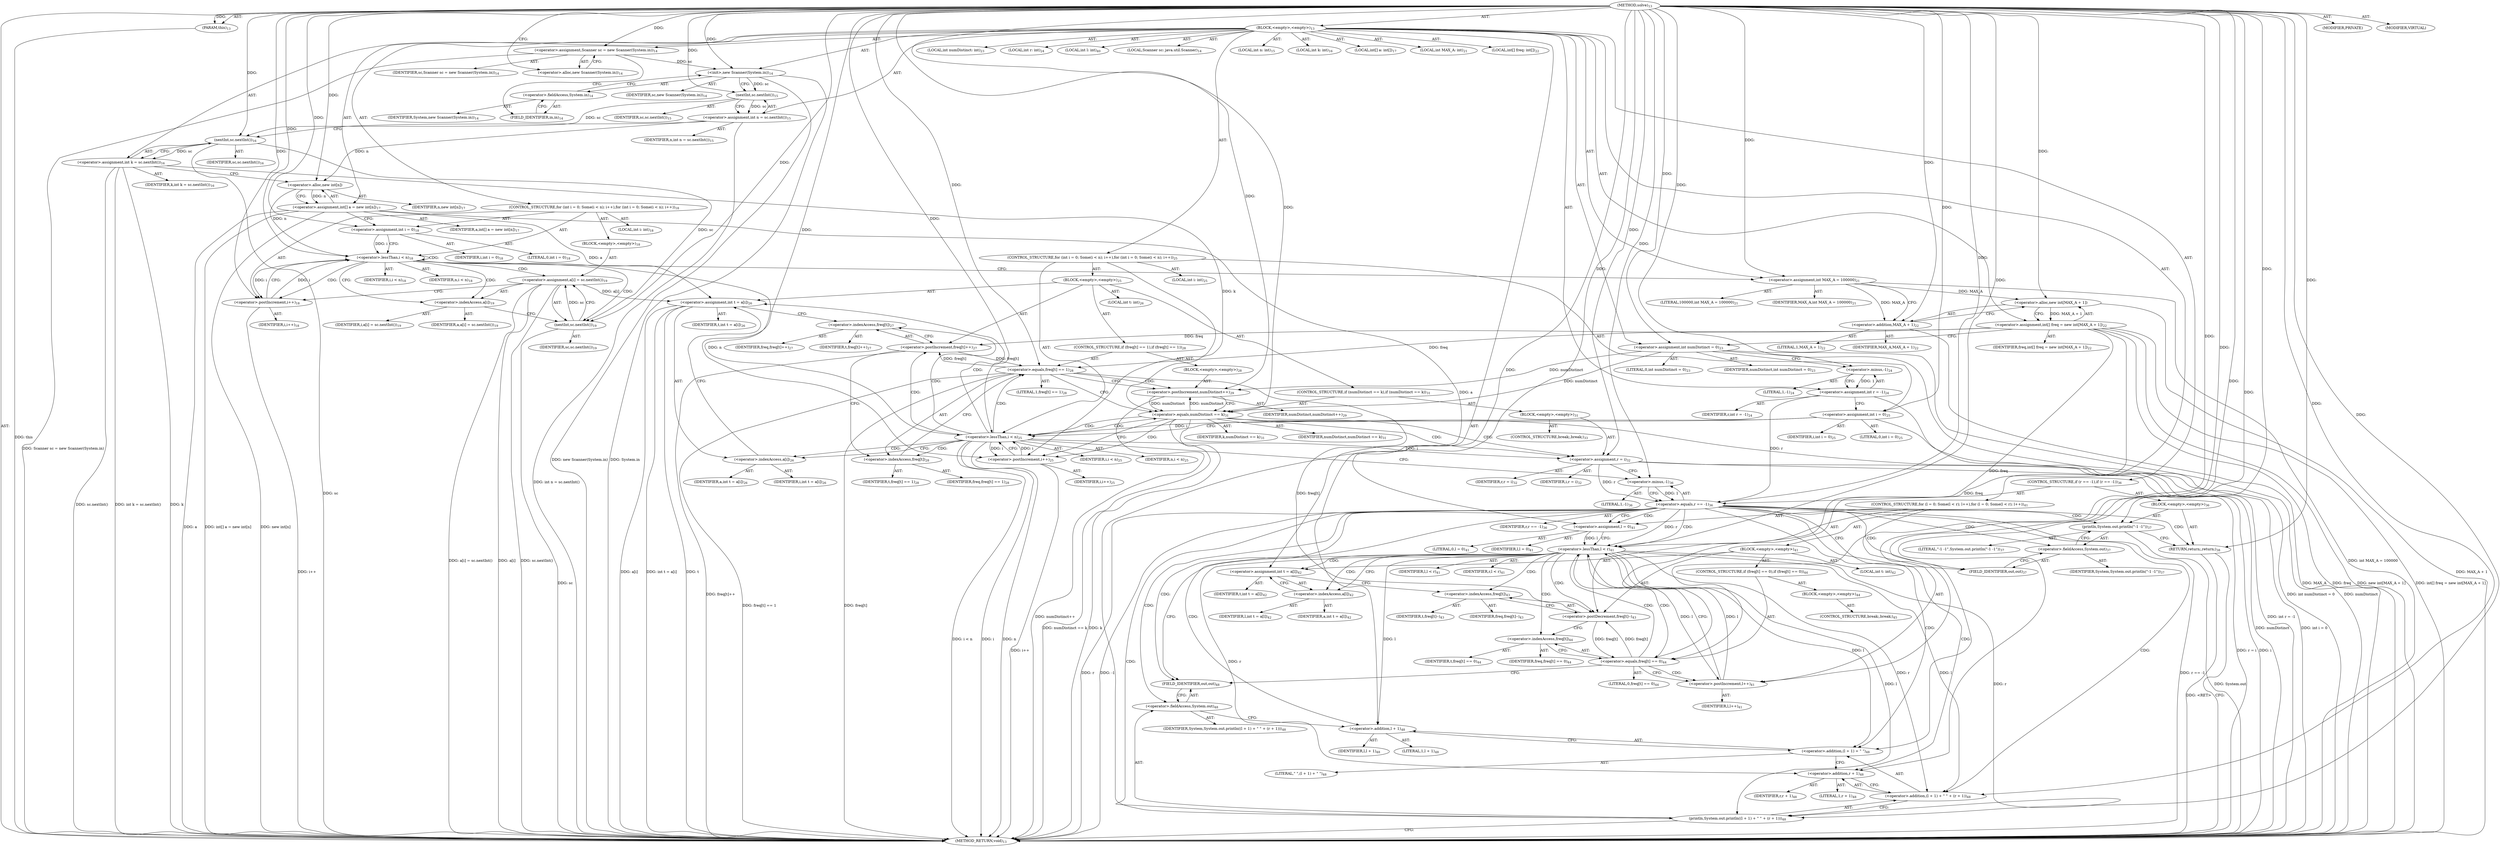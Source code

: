 digraph "solve" {  
"34" [label = <(METHOD,solve)<SUB>13</SUB>> ]
"35" [label = <(PARAM,this)<SUB>13</SUB>> ]
"36" [label = <(BLOCK,&lt;empty&gt;,&lt;empty&gt;)<SUB>13</SUB>> ]
"4" [label = <(LOCAL,Scanner sc: java.util.Scanner)<SUB>14</SUB>> ]
"37" [label = <(&lt;operator&gt;.assignment,Scanner sc = new Scanner(System.in))<SUB>14</SUB>> ]
"38" [label = <(IDENTIFIER,sc,Scanner sc = new Scanner(System.in))<SUB>14</SUB>> ]
"39" [label = <(&lt;operator&gt;.alloc,new Scanner(System.in))<SUB>14</SUB>> ]
"40" [label = <(&lt;init&gt;,new Scanner(System.in))<SUB>14</SUB>> ]
"3" [label = <(IDENTIFIER,sc,new Scanner(System.in))<SUB>14</SUB>> ]
"41" [label = <(&lt;operator&gt;.fieldAccess,System.in)<SUB>14</SUB>> ]
"42" [label = <(IDENTIFIER,System,new Scanner(System.in))<SUB>14</SUB>> ]
"43" [label = <(FIELD_IDENTIFIER,in,in)<SUB>14</SUB>> ]
"44" [label = <(LOCAL,int n: int)<SUB>15</SUB>> ]
"45" [label = <(&lt;operator&gt;.assignment,int n = sc.nextInt())<SUB>15</SUB>> ]
"46" [label = <(IDENTIFIER,n,int n = sc.nextInt())<SUB>15</SUB>> ]
"47" [label = <(nextInt,sc.nextInt())<SUB>15</SUB>> ]
"48" [label = <(IDENTIFIER,sc,sc.nextInt())<SUB>15</SUB>> ]
"49" [label = <(LOCAL,int k: int)<SUB>16</SUB>> ]
"50" [label = <(&lt;operator&gt;.assignment,int k = sc.nextInt())<SUB>16</SUB>> ]
"51" [label = <(IDENTIFIER,k,int k = sc.nextInt())<SUB>16</SUB>> ]
"52" [label = <(nextInt,sc.nextInt())<SUB>16</SUB>> ]
"53" [label = <(IDENTIFIER,sc,sc.nextInt())<SUB>16</SUB>> ]
"54" [label = <(LOCAL,int[] a: int[])<SUB>17</SUB>> ]
"55" [label = <(&lt;operator&gt;.assignment,int[] a = new int[n])<SUB>17</SUB>> ]
"56" [label = <(IDENTIFIER,a,int[] a = new int[n])<SUB>17</SUB>> ]
"57" [label = <(&lt;operator&gt;.alloc,new int[n])> ]
"58" [label = <(IDENTIFIER,n,new int[n])<SUB>17</SUB>> ]
"59" [label = <(CONTROL_STRUCTURE,for (int i = 0; Some(i &lt; n); i++),for (int i = 0; Some(i &lt; n); i++))<SUB>18</SUB>> ]
"60" [label = <(LOCAL,int i: int)<SUB>18</SUB>> ]
"61" [label = <(&lt;operator&gt;.assignment,int i = 0)<SUB>18</SUB>> ]
"62" [label = <(IDENTIFIER,i,int i = 0)<SUB>18</SUB>> ]
"63" [label = <(LITERAL,0,int i = 0)<SUB>18</SUB>> ]
"64" [label = <(&lt;operator&gt;.lessThan,i &lt; n)<SUB>18</SUB>> ]
"65" [label = <(IDENTIFIER,i,i &lt; n)<SUB>18</SUB>> ]
"66" [label = <(IDENTIFIER,n,i &lt; n)<SUB>18</SUB>> ]
"67" [label = <(&lt;operator&gt;.postIncrement,i++)<SUB>18</SUB>> ]
"68" [label = <(IDENTIFIER,i,i++)<SUB>18</SUB>> ]
"69" [label = <(BLOCK,&lt;empty&gt;,&lt;empty&gt;)<SUB>18</SUB>> ]
"70" [label = <(&lt;operator&gt;.assignment,a[i] = sc.nextInt())<SUB>19</SUB>> ]
"71" [label = <(&lt;operator&gt;.indexAccess,a[i])<SUB>19</SUB>> ]
"72" [label = <(IDENTIFIER,a,a[i] = sc.nextInt())<SUB>19</SUB>> ]
"73" [label = <(IDENTIFIER,i,a[i] = sc.nextInt())<SUB>19</SUB>> ]
"74" [label = <(nextInt,sc.nextInt())<SUB>19</SUB>> ]
"75" [label = <(IDENTIFIER,sc,sc.nextInt())<SUB>19</SUB>> ]
"76" [label = <(LOCAL,int MAX_A: int)<SUB>21</SUB>> ]
"77" [label = <(&lt;operator&gt;.assignment,int MAX_A = 100000)<SUB>21</SUB>> ]
"78" [label = <(IDENTIFIER,MAX_A,int MAX_A = 100000)<SUB>21</SUB>> ]
"79" [label = <(LITERAL,100000,int MAX_A = 100000)<SUB>21</SUB>> ]
"80" [label = <(LOCAL,int[] freq: int[])<SUB>22</SUB>> ]
"81" [label = <(&lt;operator&gt;.assignment,int[] freq = new int[MAX_A + 1])<SUB>22</SUB>> ]
"82" [label = <(IDENTIFIER,freq,int[] freq = new int[MAX_A + 1])<SUB>22</SUB>> ]
"83" [label = <(&lt;operator&gt;.alloc,new int[MAX_A + 1])> ]
"84" [label = <(&lt;operator&gt;.addition,MAX_A + 1)<SUB>22</SUB>> ]
"85" [label = <(IDENTIFIER,MAX_A,MAX_A + 1)<SUB>22</SUB>> ]
"86" [label = <(LITERAL,1,MAX_A + 1)<SUB>22</SUB>> ]
"87" [label = <(LOCAL,int numDistinct: int)<SUB>23</SUB>> ]
"88" [label = <(&lt;operator&gt;.assignment,int numDistinct = 0)<SUB>23</SUB>> ]
"89" [label = <(IDENTIFIER,numDistinct,int numDistinct = 0)<SUB>23</SUB>> ]
"90" [label = <(LITERAL,0,int numDistinct = 0)<SUB>23</SUB>> ]
"91" [label = <(LOCAL,int r: int)<SUB>24</SUB>> ]
"92" [label = <(&lt;operator&gt;.assignment,int r = -1)<SUB>24</SUB>> ]
"93" [label = <(IDENTIFIER,r,int r = -1)<SUB>24</SUB>> ]
"94" [label = <(&lt;operator&gt;.minus,-1)<SUB>24</SUB>> ]
"95" [label = <(LITERAL,1,-1)<SUB>24</SUB>> ]
"96" [label = <(CONTROL_STRUCTURE,for (int i = 0; Some(i &lt; n); i++),for (int i = 0; Some(i &lt; n); i++))<SUB>25</SUB>> ]
"97" [label = <(LOCAL,int i: int)<SUB>25</SUB>> ]
"98" [label = <(&lt;operator&gt;.assignment,int i = 0)<SUB>25</SUB>> ]
"99" [label = <(IDENTIFIER,i,int i = 0)<SUB>25</SUB>> ]
"100" [label = <(LITERAL,0,int i = 0)<SUB>25</SUB>> ]
"101" [label = <(&lt;operator&gt;.lessThan,i &lt; n)<SUB>25</SUB>> ]
"102" [label = <(IDENTIFIER,i,i &lt; n)<SUB>25</SUB>> ]
"103" [label = <(IDENTIFIER,n,i &lt; n)<SUB>25</SUB>> ]
"104" [label = <(&lt;operator&gt;.postIncrement,i++)<SUB>25</SUB>> ]
"105" [label = <(IDENTIFIER,i,i++)<SUB>25</SUB>> ]
"106" [label = <(BLOCK,&lt;empty&gt;,&lt;empty&gt;)<SUB>25</SUB>> ]
"107" [label = <(LOCAL,int t: int)<SUB>26</SUB>> ]
"108" [label = <(&lt;operator&gt;.assignment,int t = a[i])<SUB>26</SUB>> ]
"109" [label = <(IDENTIFIER,t,int t = a[i])<SUB>26</SUB>> ]
"110" [label = <(&lt;operator&gt;.indexAccess,a[i])<SUB>26</SUB>> ]
"111" [label = <(IDENTIFIER,a,int t = a[i])<SUB>26</SUB>> ]
"112" [label = <(IDENTIFIER,i,int t = a[i])<SUB>26</SUB>> ]
"113" [label = <(&lt;operator&gt;.postIncrement,freq[t]++)<SUB>27</SUB>> ]
"114" [label = <(&lt;operator&gt;.indexAccess,freq[t])<SUB>27</SUB>> ]
"115" [label = <(IDENTIFIER,freq,freq[t]++)<SUB>27</SUB>> ]
"116" [label = <(IDENTIFIER,t,freq[t]++)<SUB>27</SUB>> ]
"117" [label = <(CONTROL_STRUCTURE,if (freq[t] == 1),if (freq[t] == 1))<SUB>28</SUB>> ]
"118" [label = <(&lt;operator&gt;.equals,freq[t] == 1)<SUB>28</SUB>> ]
"119" [label = <(&lt;operator&gt;.indexAccess,freq[t])<SUB>28</SUB>> ]
"120" [label = <(IDENTIFIER,freq,freq[t] == 1)<SUB>28</SUB>> ]
"121" [label = <(IDENTIFIER,t,freq[t] == 1)<SUB>28</SUB>> ]
"122" [label = <(LITERAL,1,freq[t] == 1)<SUB>28</SUB>> ]
"123" [label = <(BLOCK,&lt;empty&gt;,&lt;empty&gt;)<SUB>28</SUB>> ]
"124" [label = <(&lt;operator&gt;.postIncrement,numDistinct++)<SUB>29</SUB>> ]
"125" [label = <(IDENTIFIER,numDistinct,numDistinct++)<SUB>29</SUB>> ]
"126" [label = <(CONTROL_STRUCTURE,if (numDistinct == k),if (numDistinct == k))<SUB>31</SUB>> ]
"127" [label = <(&lt;operator&gt;.equals,numDistinct == k)<SUB>31</SUB>> ]
"128" [label = <(IDENTIFIER,numDistinct,numDistinct == k)<SUB>31</SUB>> ]
"129" [label = <(IDENTIFIER,k,numDistinct == k)<SUB>31</SUB>> ]
"130" [label = <(BLOCK,&lt;empty&gt;,&lt;empty&gt;)<SUB>31</SUB>> ]
"131" [label = <(&lt;operator&gt;.assignment,r = i)<SUB>32</SUB>> ]
"132" [label = <(IDENTIFIER,r,r = i)<SUB>32</SUB>> ]
"133" [label = <(IDENTIFIER,i,r = i)<SUB>32</SUB>> ]
"134" [label = <(CONTROL_STRUCTURE,break;,break;)<SUB>33</SUB>> ]
"135" [label = <(CONTROL_STRUCTURE,if (r == -1),if (r == -1))<SUB>36</SUB>> ]
"136" [label = <(&lt;operator&gt;.equals,r == -1)<SUB>36</SUB>> ]
"137" [label = <(IDENTIFIER,r,r == -1)<SUB>36</SUB>> ]
"138" [label = <(&lt;operator&gt;.minus,-1)<SUB>36</SUB>> ]
"139" [label = <(LITERAL,1,-1)<SUB>36</SUB>> ]
"140" [label = <(BLOCK,&lt;empty&gt;,&lt;empty&gt;)<SUB>36</SUB>> ]
"141" [label = <(println,System.out.println(&quot;-1 -1&quot;))<SUB>37</SUB>> ]
"142" [label = <(&lt;operator&gt;.fieldAccess,System.out)<SUB>37</SUB>> ]
"143" [label = <(IDENTIFIER,System,System.out.println(&quot;-1 -1&quot;))<SUB>37</SUB>> ]
"144" [label = <(FIELD_IDENTIFIER,out,out)<SUB>37</SUB>> ]
"145" [label = <(LITERAL,&quot;-1 -1&quot;,System.out.println(&quot;-1 -1&quot;))<SUB>37</SUB>> ]
"146" [label = <(RETURN,return;,return;)<SUB>38</SUB>> ]
"147" [label = <(LOCAL,int l: int)<SUB>40</SUB>> ]
"148" [label = <(CONTROL_STRUCTURE,for (l = 0; Some(l &lt; r); l++),for (l = 0; Some(l &lt; r); l++))<SUB>41</SUB>> ]
"149" [label = <(&lt;operator&gt;.assignment,l = 0)<SUB>41</SUB>> ]
"150" [label = <(IDENTIFIER,l,l = 0)<SUB>41</SUB>> ]
"151" [label = <(LITERAL,0,l = 0)<SUB>41</SUB>> ]
"152" [label = <(&lt;operator&gt;.lessThan,l &lt; r)<SUB>41</SUB>> ]
"153" [label = <(IDENTIFIER,l,l &lt; r)<SUB>41</SUB>> ]
"154" [label = <(IDENTIFIER,r,l &lt; r)<SUB>41</SUB>> ]
"155" [label = <(&lt;operator&gt;.postIncrement,l++)<SUB>41</SUB>> ]
"156" [label = <(IDENTIFIER,l,l++)<SUB>41</SUB>> ]
"157" [label = <(BLOCK,&lt;empty&gt;,&lt;empty&gt;)<SUB>41</SUB>> ]
"158" [label = <(LOCAL,int t: int)<SUB>42</SUB>> ]
"159" [label = <(&lt;operator&gt;.assignment,int t = a[l])<SUB>42</SUB>> ]
"160" [label = <(IDENTIFIER,t,int t = a[l])<SUB>42</SUB>> ]
"161" [label = <(&lt;operator&gt;.indexAccess,a[l])<SUB>42</SUB>> ]
"162" [label = <(IDENTIFIER,a,int t = a[l])<SUB>42</SUB>> ]
"163" [label = <(IDENTIFIER,l,int t = a[l])<SUB>42</SUB>> ]
"164" [label = <(&lt;operator&gt;.postDecrement,freq[t]--)<SUB>43</SUB>> ]
"165" [label = <(&lt;operator&gt;.indexAccess,freq[t])<SUB>43</SUB>> ]
"166" [label = <(IDENTIFIER,freq,freq[t]--)<SUB>43</SUB>> ]
"167" [label = <(IDENTIFIER,t,freq[t]--)<SUB>43</SUB>> ]
"168" [label = <(CONTROL_STRUCTURE,if (freq[t] == 0),if (freq[t] == 0))<SUB>44</SUB>> ]
"169" [label = <(&lt;operator&gt;.equals,freq[t] == 0)<SUB>44</SUB>> ]
"170" [label = <(&lt;operator&gt;.indexAccess,freq[t])<SUB>44</SUB>> ]
"171" [label = <(IDENTIFIER,freq,freq[t] == 0)<SUB>44</SUB>> ]
"172" [label = <(IDENTIFIER,t,freq[t] == 0)<SUB>44</SUB>> ]
"173" [label = <(LITERAL,0,freq[t] == 0)<SUB>44</SUB>> ]
"174" [label = <(BLOCK,&lt;empty&gt;,&lt;empty&gt;)<SUB>44</SUB>> ]
"175" [label = <(CONTROL_STRUCTURE,break;,break;)<SUB>45</SUB>> ]
"176" [label = <(println,System.out.println((l + 1) + &quot; &quot; + (r + 1)))<SUB>48</SUB>> ]
"177" [label = <(&lt;operator&gt;.fieldAccess,System.out)<SUB>48</SUB>> ]
"178" [label = <(IDENTIFIER,System,System.out.println((l + 1) + &quot; &quot; + (r + 1)))<SUB>48</SUB>> ]
"179" [label = <(FIELD_IDENTIFIER,out,out)<SUB>48</SUB>> ]
"180" [label = <(&lt;operator&gt;.addition,(l + 1) + &quot; &quot; + (r + 1))<SUB>48</SUB>> ]
"181" [label = <(&lt;operator&gt;.addition,(l + 1) + &quot; &quot;)<SUB>48</SUB>> ]
"182" [label = <(&lt;operator&gt;.addition,l + 1)<SUB>48</SUB>> ]
"183" [label = <(IDENTIFIER,l,l + 1)<SUB>48</SUB>> ]
"184" [label = <(LITERAL,1,l + 1)<SUB>48</SUB>> ]
"185" [label = <(LITERAL,&quot; &quot;,(l + 1) + &quot; &quot;)<SUB>48</SUB>> ]
"186" [label = <(&lt;operator&gt;.addition,r + 1)<SUB>48</SUB>> ]
"187" [label = <(IDENTIFIER,r,r + 1)<SUB>48</SUB>> ]
"188" [label = <(LITERAL,1,r + 1)<SUB>48</SUB>> ]
"189" [label = <(MODIFIER,PRIVATE)> ]
"190" [label = <(MODIFIER,VIRTUAL)> ]
"191" [label = <(METHOD_RETURN,void)<SUB>13</SUB>> ]
  "34" -> "35"  [ label = "AST: "] 
  "34" -> "36"  [ label = "AST: "] 
  "34" -> "189"  [ label = "AST: "] 
  "34" -> "190"  [ label = "AST: "] 
  "34" -> "191"  [ label = "AST: "] 
  "36" -> "4"  [ label = "AST: "] 
  "36" -> "37"  [ label = "AST: "] 
  "36" -> "40"  [ label = "AST: "] 
  "36" -> "44"  [ label = "AST: "] 
  "36" -> "45"  [ label = "AST: "] 
  "36" -> "49"  [ label = "AST: "] 
  "36" -> "50"  [ label = "AST: "] 
  "36" -> "54"  [ label = "AST: "] 
  "36" -> "55"  [ label = "AST: "] 
  "36" -> "59"  [ label = "AST: "] 
  "36" -> "76"  [ label = "AST: "] 
  "36" -> "77"  [ label = "AST: "] 
  "36" -> "80"  [ label = "AST: "] 
  "36" -> "81"  [ label = "AST: "] 
  "36" -> "87"  [ label = "AST: "] 
  "36" -> "88"  [ label = "AST: "] 
  "36" -> "91"  [ label = "AST: "] 
  "36" -> "92"  [ label = "AST: "] 
  "36" -> "96"  [ label = "AST: "] 
  "36" -> "135"  [ label = "AST: "] 
  "36" -> "147"  [ label = "AST: "] 
  "36" -> "148"  [ label = "AST: "] 
  "36" -> "176"  [ label = "AST: "] 
  "37" -> "38"  [ label = "AST: "] 
  "37" -> "39"  [ label = "AST: "] 
  "40" -> "3"  [ label = "AST: "] 
  "40" -> "41"  [ label = "AST: "] 
  "41" -> "42"  [ label = "AST: "] 
  "41" -> "43"  [ label = "AST: "] 
  "45" -> "46"  [ label = "AST: "] 
  "45" -> "47"  [ label = "AST: "] 
  "47" -> "48"  [ label = "AST: "] 
  "50" -> "51"  [ label = "AST: "] 
  "50" -> "52"  [ label = "AST: "] 
  "52" -> "53"  [ label = "AST: "] 
  "55" -> "56"  [ label = "AST: "] 
  "55" -> "57"  [ label = "AST: "] 
  "57" -> "58"  [ label = "AST: "] 
  "59" -> "60"  [ label = "AST: "] 
  "59" -> "61"  [ label = "AST: "] 
  "59" -> "64"  [ label = "AST: "] 
  "59" -> "67"  [ label = "AST: "] 
  "59" -> "69"  [ label = "AST: "] 
  "61" -> "62"  [ label = "AST: "] 
  "61" -> "63"  [ label = "AST: "] 
  "64" -> "65"  [ label = "AST: "] 
  "64" -> "66"  [ label = "AST: "] 
  "67" -> "68"  [ label = "AST: "] 
  "69" -> "70"  [ label = "AST: "] 
  "70" -> "71"  [ label = "AST: "] 
  "70" -> "74"  [ label = "AST: "] 
  "71" -> "72"  [ label = "AST: "] 
  "71" -> "73"  [ label = "AST: "] 
  "74" -> "75"  [ label = "AST: "] 
  "77" -> "78"  [ label = "AST: "] 
  "77" -> "79"  [ label = "AST: "] 
  "81" -> "82"  [ label = "AST: "] 
  "81" -> "83"  [ label = "AST: "] 
  "83" -> "84"  [ label = "AST: "] 
  "84" -> "85"  [ label = "AST: "] 
  "84" -> "86"  [ label = "AST: "] 
  "88" -> "89"  [ label = "AST: "] 
  "88" -> "90"  [ label = "AST: "] 
  "92" -> "93"  [ label = "AST: "] 
  "92" -> "94"  [ label = "AST: "] 
  "94" -> "95"  [ label = "AST: "] 
  "96" -> "97"  [ label = "AST: "] 
  "96" -> "98"  [ label = "AST: "] 
  "96" -> "101"  [ label = "AST: "] 
  "96" -> "104"  [ label = "AST: "] 
  "96" -> "106"  [ label = "AST: "] 
  "98" -> "99"  [ label = "AST: "] 
  "98" -> "100"  [ label = "AST: "] 
  "101" -> "102"  [ label = "AST: "] 
  "101" -> "103"  [ label = "AST: "] 
  "104" -> "105"  [ label = "AST: "] 
  "106" -> "107"  [ label = "AST: "] 
  "106" -> "108"  [ label = "AST: "] 
  "106" -> "113"  [ label = "AST: "] 
  "106" -> "117"  [ label = "AST: "] 
  "106" -> "126"  [ label = "AST: "] 
  "108" -> "109"  [ label = "AST: "] 
  "108" -> "110"  [ label = "AST: "] 
  "110" -> "111"  [ label = "AST: "] 
  "110" -> "112"  [ label = "AST: "] 
  "113" -> "114"  [ label = "AST: "] 
  "114" -> "115"  [ label = "AST: "] 
  "114" -> "116"  [ label = "AST: "] 
  "117" -> "118"  [ label = "AST: "] 
  "117" -> "123"  [ label = "AST: "] 
  "118" -> "119"  [ label = "AST: "] 
  "118" -> "122"  [ label = "AST: "] 
  "119" -> "120"  [ label = "AST: "] 
  "119" -> "121"  [ label = "AST: "] 
  "123" -> "124"  [ label = "AST: "] 
  "124" -> "125"  [ label = "AST: "] 
  "126" -> "127"  [ label = "AST: "] 
  "126" -> "130"  [ label = "AST: "] 
  "127" -> "128"  [ label = "AST: "] 
  "127" -> "129"  [ label = "AST: "] 
  "130" -> "131"  [ label = "AST: "] 
  "130" -> "134"  [ label = "AST: "] 
  "131" -> "132"  [ label = "AST: "] 
  "131" -> "133"  [ label = "AST: "] 
  "135" -> "136"  [ label = "AST: "] 
  "135" -> "140"  [ label = "AST: "] 
  "136" -> "137"  [ label = "AST: "] 
  "136" -> "138"  [ label = "AST: "] 
  "138" -> "139"  [ label = "AST: "] 
  "140" -> "141"  [ label = "AST: "] 
  "140" -> "146"  [ label = "AST: "] 
  "141" -> "142"  [ label = "AST: "] 
  "141" -> "145"  [ label = "AST: "] 
  "142" -> "143"  [ label = "AST: "] 
  "142" -> "144"  [ label = "AST: "] 
  "148" -> "149"  [ label = "AST: "] 
  "148" -> "152"  [ label = "AST: "] 
  "148" -> "155"  [ label = "AST: "] 
  "148" -> "157"  [ label = "AST: "] 
  "149" -> "150"  [ label = "AST: "] 
  "149" -> "151"  [ label = "AST: "] 
  "152" -> "153"  [ label = "AST: "] 
  "152" -> "154"  [ label = "AST: "] 
  "155" -> "156"  [ label = "AST: "] 
  "157" -> "158"  [ label = "AST: "] 
  "157" -> "159"  [ label = "AST: "] 
  "157" -> "164"  [ label = "AST: "] 
  "157" -> "168"  [ label = "AST: "] 
  "159" -> "160"  [ label = "AST: "] 
  "159" -> "161"  [ label = "AST: "] 
  "161" -> "162"  [ label = "AST: "] 
  "161" -> "163"  [ label = "AST: "] 
  "164" -> "165"  [ label = "AST: "] 
  "165" -> "166"  [ label = "AST: "] 
  "165" -> "167"  [ label = "AST: "] 
  "168" -> "169"  [ label = "AST: "] 
  "168" -> "174"  [ label = "AST: "] 
  "169" -> "170"  [ label = "AST: "] 
  "169" -> "173"  [ label = "AST: "] 
  "170" -> "171"  [ label = "AST: "] 
  "170" -> "172"  [ label = "AST: "] 
  "174" -> "175"  [ label = "AST: "] 
  "176" -> "177"  [ label = "AST: "] 
  "176" -> "180"  [ label = "AST: "] 
  "177" -> "178"  [ label = "AST: "] 
  "177" -> "179"  [ label = "AST: "] 
  "180" -> "181"  [ label = "AST: "] 
  "180" -> "186"  [ label = "AST: "] 
  "181" -> "182"  [ label = "AST: "] 
  "181" -> "185"  [ label = "AST: "] 
  "182" -> "183"  [ label = "AST: "] 
  "182" -> "184"  [ label = "AST: "] 
  "186" -> "187"  [ label = "AST: "] 
  "186" -> "188"  [ label = "AST: "] 
  "37" -> "43"  [ label = "CFG: "] 
  "40" -> "47"  [ label = "CFG: "] 
  "45" -> "52"  [ label = "CFG: "] 
  "50" -> "57"  [ label = "CFG: "] 
  "55" -> "61"  [ label = "CFG: "] 
  "77" -> "84"  [ label = "CFG: "] 
  "81" -> "88"  [ label = "CFG: "] 
  "88" -> "94"  [ label = "CFG: "] 
  "92" -> "98"  [ label = "CFG: "] 
  "176" -> "191"  [ label = "CFG: "] 
  "39" -> "37"  [ label = "CFG: "] 
  "41" -> "40"  [ label = "CFG: "] 
  "47" -> "45"  [ label = "CFG: "] 
  "52" -> "50"  [ label = "CFG: "] 
  "57" -> "55"  [ label = "CFG: "] 
  "61" -> "64"  [ label = "CFG: "] 
  "64" -> "71"  [ label = "CFG: "] 
  "64" -> "77"  [ label = "CFG: "] 
  "67" -> "64"  [ label = "CFG: "] 
  "83" -> "81"  [ label = "CFG: "] 
  "94" -> "92"  [ label = "CFG: "] 
  "98" -> "101"  [ label = "CFG: "] 
  "101" -> "110"  [ label = "CFG: "] 
  "101" -> "138"  [ label = "CFG: "] 
  "104" -> "101"  [ label = "CFG: "] 
  "136" -> "144"  [ label = "CFG: "] 
  "136" -> "149"  [ label = "CFG: "] 
  "149" -> "152"  [ label = "CFG: "] 
  "152" -> "161"  [ label = "CFG: "] 
  "152" -> "179"  [ label = "CFG: "] 
  "155" -> "152"  [ label = "CFG: "] 
  "177" -> "182"  [ label = "CFG: "] 
  "180" -> "176"  [ label = "CFG: "] 
  "43" -> "41"  [ label = "CFG: "] 
  "70" -> "67"  [ label = "CFG: "] 
  "84" -> "83"  [ label = "CFG: "] 
  "108" -> "114"  [ label = "CFG: "] 
  "113" -> "119"  [ label = "CFG: "] 
  "138" -> "136"  [ label = "CFG: "] 
  "141" -> "146"  [ label = "CFG: "] 
  "146" -> "191"  [ label = "CFG: "] 
  "159" -> "165"  [ label = "CFG: "] 
  "164" -> "170"  [ label = "CFG: "] 
  "179" -> "177"  [ label = "CFG: "] 
  "181" -> "186"  [ label = "CFG: "] 
  "186" -> "180"  [ label = "CFG: "] 
  "71" -> "74"  [ label = "CFG: "] 
  "74" -> "70"  [ label = "CFG: "] 
  "110" -> "108"  [ label = "CFG: "] 
  "114" -> "113"  [ label = "CFG: "] 
  "118" -> "124"  [ label = "CFG: "] 
  "118" -> "127"  [ label = "CFG: "] 
  "127" -> "131"  [ label = "CFG: "] 
  "127" -> "104"  [ label = "CFG: "] 
  "142" -> "141"  [ label = "CFG: "] 
  "161" -> "159"  [ label = "CFG: "] 
  "165" -> "164"  [ label = "CFG: "] 
  "169" -> "179"  [ label = "CFG: "] 
  "169" -> "155"  [ label = "CFG: "] 
  "182" -> "181"  [ label = "CFG: "] 
  "119" -> "118"  [ label = "CFG: "] 
  "124" -> "127"  [ label = "CFG: "] 
  "131" -> "138"  [ label = "CFG: "] 
  "144" -> "142"  [ label = "CFG: "] 
  "170" -> "169"  [ label = "CFG: "] 
  "34" -> "39"  [ label = "CFG: "] 
  "146" -> "191"  [ label = "DDG: &lt;RET&gt;"] 
  "35" -> "191"  [ label = "DDG: this"] 
  "37" -> "191"  [ label = "DDG: Scanner sc = new Scanner(System.in)"] 
  "40" -> "191"  [ label = "DDG: System.in"] 
  "40" -> "191"  [ label = "DDG: new Scanner(System.in)"] 
  "45" -> "191"  [ label = "DDG: int n = sc.nextInt()"] 
  "50" -> "191"  [ label = "DDG: k"] 
  "52" -> "191"  [ label = "DDG: sc"] 
  "50" -> "191"  [ label = "DDG: sc.nextInt()"] 
  "50" -> "191"  [ label = "DDG: int k = sc.nextInt()"] 
  "55" -> "191"  [ label = "DDG: a"] 
  "55" -> "191"  [ label = "DDG: new int[n]"] 
  "55" -> "191"  [ label = "DDG: int[] a = new int[n]"] 
  "77" -> "191"  [ label = "DDG: int MAX_A = 100000"] 
  "81" -> "191"  [ label = "DDG: freq"] 
  "84" -> "191"  [ label = "DDG: MAX_A"] 
  "83" -> "191"  [ label = "DDG: MAX_A + 1"] 
  "81" -> "191"  [ label = "DDG: new int[MAX_A + 1]"] 
  "81" -> "191"  [ label = "DDG: int[] freq = new int[MAX_A + 1]"] 
  "88" -> "191"  [ label = "DDG: numDistinct"] 
  "88" -> "191"  [ label = "DDG: int numDistinct = 0"] 
  "92" -> "191"  [ label = "DDG: int r = -1"] 
  "98" -> "191"  [ label = "DDG: int i = 0"] 
  "101" -> "191"  [ label = "DDG: i"] 
  "101" -> "191"  [ label = "DDG: n"] 
  "101" -> "191"  [ label = "DDG: i &lt; n"] 
  "108" -> "191"  [ label = "DDG: t"] 
  "108" -> "191"  [ label = "DDG: a[i]"] 
  "108" -> "191"  [ label = "DDG: int t = a[i]"] 
  "113" -> "191"  [ label = "DDG: freq[t]++"] 
  "118" -> "191"  [ label = "DDG: freq[t]"] 
  "118" -> "191"  [ label = "DDG: freq[t] == 1"] 
  "124" -> "191"  [ label = "DDG: numDistinct++"] 
  "127" -> "191"  [ label = "DDG: numDistinct"] 
  "127" -> "191"  [ label = "DDG: k"] 
  "127" -> "191"  [ label = "DDG: numDistinct == k"] 
  "104" -> "191"  [ label = "DDG: i++"] 
  "131" -> "191"  [ label = "DDG: i"] 
  "131" -> "191"  [ label = "DDG: r = i"] 
  "136" -> "191"  [ label = "DDG: r"] 
  "136" -> "191"  [ label = "DDG: -1"] 
  "136" -> "191"  [ label = "DDG: r == -1"] 
  "141" -> "191"  [ label = "DDG: System.out"] 
  "70" -> "191"  [ label = "DDG: a[i]"] 
  "74" -> "191"  [ label = "DDG: sc"] 
  "70" -> "191"  [ label = "DDG: sc.nextInt()"] 
  "70" -> "191"  [ label = "DDG: a[i] = sc.nextInt()"] 
  "67" -> "191"  [ label = "DDG: i++"] 
  "34" -> "35"  [ label = "DDG: "] 
  "34" -> "37"  [ label = "DDG: "] 
  "47" -> "45"  [ label = "DDG: sc"] 
  "52" -> "50"  [ label = "DDG: sc"] 
  "57" -> "55"  [ label = "DDG: n"] 
  "34" -> "77"  [ label = "DDG: "] 
  "83" -> "81"  [ label = "DDG: MAX_A + 1"] 
  "34" -> "88"  [ label = "DDG: "] 
  "94" -> "92"  [ label = "DDG: 1"] 
  "37" -> "40"  [ label = "DDG: sc"] 
  "34" -> "40"  [ label = "DDG: "] 
  "34" -> "61"  [ label = "DDG: "] 
  "34" -> "98"  [ label = "DDG: "] 
  "34" -> "149"  [ label = "DDG: "] 
  "152" -> "176"  [ label = "DDG: l"] 
  "34" -> "176"  [ label = "DDG: "] 
  "152" -> "176"  [ label = "DDG: r"] 
  "40" -> "47"  [ label = "DDG: sc"] 
  "34" -> "47"  [ label = "DDG: "] 
  "47" -> "52"  [ label = "DDG: sc"] 
  "34" -> "52"  [ label = "DDG: "] 
  "45" -> "57"  [ label = "DDG: n"] 
  "34" -> "57"  [ label = "DDG: "] 
  "61" -> "64"  [ label = "DDG: i"] 
  "67" -> "64"  [ label = "DDG: i"] 
  "34" -> "64"  [ label = "DDG: "] 
  "57" -> "64"  [ label = "DDG: n"] 
  "64" -> "67"  [ label = "DDG: i"] 
  "34" -> "67"  [ label = "DDG: "] 
  "74" -> "70"  [ label = "DDG: sc"] 
  "77" -> "83"  [ label = "DDG: MAX_A"] 
  "34" -> "83"  [ label = "DDG: "] 
  "34" -> "94"  [ label = "DDG: "] 
  "98" -> "101"  [ label = "DDG: i"] 
  "104" -> "101"  [ label = "DDG: i"] 
  "34" -> "101"  [ label = "DDG: "] 
  "64" -> "101"  [ label = "DDG: n"] 
  "101" -> "104"  [ label = "DDG: i"] 
  "34" -> "104"  [ label = "DDG: "] 
  "55" -> "108"  [ label = "DDG: a"] 
  "70" -> "108"  [ label = "DDG: a[i]"] 
  "92" -> "136"  [ label = "DDG: r"] 
  "131" -> "136"  [ label = "DDG: r"] 
  "34" -> "136"  [ label = "DDG: "] 
  "138" -> "136"  [ label = "DDG: 1"] 
  "34" -> "146"  [ label = "DDG: "] 
  "149" -> "152"  [ label = "DDG: l"] 
  "155" -> "152"  [ label = "DDG: l"] 
  "34" -> "152"  [ label = "DDG: "] 
  "136" -> "152"  [ label = "DDG: r"] 
  "152" -> "155"  [ label = "DDG: l"] 
  "34" -> "155"  [ label = "DDG: "] 
  "55" -> "159"  [ label = "DDG: a"] 
  "152" -> "180"  [ label = "DDG: l"] 
  "34" -> "180"  [ label = "DDG: "] 
  "152" -> "180"  [ label = "DDG: r"] 
  "77" -> "84"  [ label = "DDG: MAX_A"] 
  "34" -> "84"  [ label = "DDG: "] 
  "81" -> "113"  [ label = "DDG: freq"] 
  "118" -> "113"  [ label = "DDG: freq[t]"] 
  "34" -> "138"  [ label = "DDG: "] 
  "34" -> "141"  [ label = "DDG: "] 
  "81" -> "164"  [ label = "DDG: freq"] 
  "118" -> "164"  [ label = "DDG: freq[t]"] 
  "169" -> "164"  [ label = "DDG: freq[t]"] 
  "152" -> "181"  [ label = "DDG: l"] 
  "34" -> "181"  [ label = "DDG: "] 
  "152" -> "186"  [ label = "DDG: r"] 
  "34" -> "186"  [ label = "DDG: "] 
  "52" -> "74"  [ label = "DDG: sc"] 
  "34" -> "74"  [ label = "DDG: "] 
  "81" -> "118"  [ label = "DDG: freq"] 
  "113" -> "118"  [ label = "DDG: freq[t]"] 
  "34" -> "118"  [ label = "DDG: "] 
  "88" -> "127"  [ label = "DDG: numDistinct"] 
  "124" -> "127"  [ label = "DDG: numDistinct"] 
  "34" -> "127"  [ label = "DDG: "] 
  "50" -> "127"  [ label = "DDG: k"] 
  "101" -> "131"  [ label = "DDG: i"] 
  "34" -> "131"  [ label = "DDG: "] 
  "81" -> "169"  [ label = "DDG: freq"] 
  "164" -> "169"  [ label = "DDG: freq[t]"] 
  "34" -> "169"  [ label = "DDG: "] 
  "152" -> "182"  [ label = "DDG: l"] 
  "34" -> "182"  [ label = "DDG: "] 
  "88" -> "124"  [ label = "DDG: numDistinct"] 
  "127" -> "124"  [ label = "DDG: numDistinct"] 
  "34" -> "124"  [ label = "DDG: "] 
  "64" -> "64"  [ label = "CDG: "] 
  "64" -> "67"  [ label = "CDG: "] 
  "64" -> "74"  [ label = "CDG: "] 
  "64" -> "71"  [ label = "CDG: "] 
  "64" -> "70"  [ label = "CDG: "] 
  "101" -> "113"  [ label = "CDG: "] 
  "101" -> "114"  [ label = "CDG: "] 
  "101" -> "119"  [ label = "CDG: "] 
  "101" -> "118"  [ label = "CDG: "] 
  "101" -> "110"  [ label = "CDG: "] 
  "101" -> "127"  [ label = "CDG: "] 
  "101" -> "108"  [ label = "CDG: "] 
  "136" -> "141"  [ label = "CDG: "] 
  "136" -> "146"  [ label = "CDG: "] 
  "136" -> "179"  [ label = "CDG: "] 
  "136" -> "149"  [ label = "CDG: "] 
  "136" -> "142"  [ label = "CDG: "] 
  "136" -> "144"  [ label = "CDG: "] 
  "136" -> "176"  [ label = "CDG: "] 
  "136" -> "181"  [ label = "CDG: "] 
  "136" -> "152"  [ label = "CDG: "] 
  "136" -> "177"  [ label = "CDG: "] 
  "136" -> "182"  [ label = "CDG: "] 
  "136" -> "186"  [ label = "CDG: "] 
  "136" -> "180"  [ label = "CDG: "] 
  "152" -> "169"  [ label = "CDG: "] 
  "152" -> "161"  [ label = "CDG: "] 
  "152" -> "170"  [ label = "CDG: "] 
  "152" -> "159"  [ label = "CDG: "] 
  "152" -> "165"  [ label = "CDG: "] 
  "152" -> "164"  [ label = "CDG: "] 
  "118" -> "124"  [ label = "CDG: "] 
  "127" -> "131"  [ label = "CDG: "] 
  "127" -> "104"  [ label = "CDG: "] 
  "127" -> "101"  [ label = "CDG: "] 
  "169" -> "152"  [ label = "CDG: "] 
  "169" -> "155"  [ label = "CDG: "] 
}
